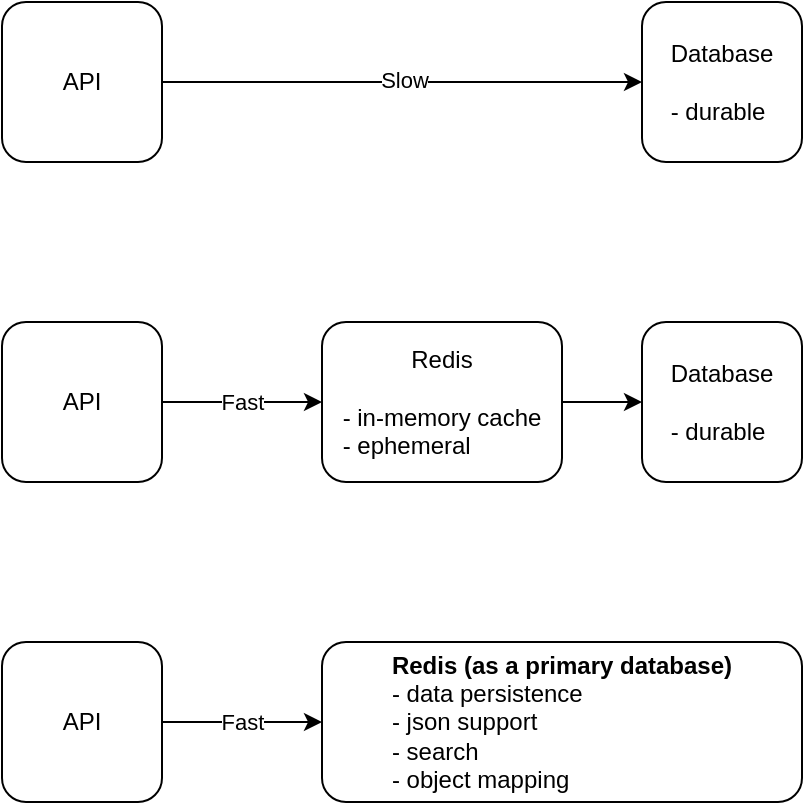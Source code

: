 <mxfile version="26.2.14">
  <diagram name="Page-1" id="DvUaKJyOqac1Smqoh1h7">
    <mxGraphModel dx="946" dy="620" grid="1" gridSize="10" guides="1" tooltips="1" connect="1" arrows="1" fold="1" page="1" pageScale="1" pageWidth="850" pageHeight="1100" math="0" shadow="0">
      <root>
        <mxCell id="0" />
        <mxCell id="1" parent="0" />
        <mxCell id="rmy0PVdxEjZRml6yRQyU-3" value="" style="edgeStyle=orthogonalEdgeStyle;rounded=0;orthogonalLoop=1;jettySize=auto;html=1;" edge="1" parent="1" source="rmy0PVdxEjZRml6yRQyU-1" target="rmy0PVdxEjZRml6yRQyU-2">
          <mxGeometry relative="1" as="geometry" />
        </mxCell>
        <mxCell id="rmy0PVdxEjZRml6yRQyU-10" value="Slow" style="edgeLabel;html=1;align=center;verticalAlign=middle;resizable=0;points=[];" vertex="1" connectable="0" parent="rmy0PVdxEjZRml6yRQyU-3">
          <mxGeometry x="0.008" y="1" relative="1" as="geometry">
            <mxPoint as="offset" />
          </mxGeometry>
        </mxCell>
        <mxCell id="rmy0PVdxEjZRml6yRQyU-1" value="API" style="rounded=1;whiteSpace=wrap;html=1;" vertex="1" parent="1">
          <mxGeometry x="160" y="80" width="80" height="80" as="geometry" />
        </mxCell>
        <mxCell id="rmy0PVdxEjZRml6yRQyU-2" value="Database&lt;div&gt;&lt;br&gt;&lt;/div&gt;&lt;div style=&quot;text-align: left;&quot;&gt;- durable&lt;/div&gt;" style="rounded=1;whiteSpace=wrap;html=1;" vertex="1" parent="1">
          <mxGeometry x="480" y="80" width="80" height="80" as="geometry" />
        </mxCell>
        <mxCell id="rmy0PVdxEjZRml6yRQyU-4" value="" style="edgeStyle=orthogonalEdgeStyle;rounded=0;orthogonalLoop=1;jettySize=auto;html=1;" edge="1" parent="1" source="rmy0PVdxEjZRml6yRQyU-5" target="rmy0PVdxEjZRml6yRQyU-6">
          <mxGeometry relative="1" as="geometry" />
        </mxCell>
        <mxCell id="rmy0PVdxEjZRml6yRQyU-11" value="Fast" style="edgeLabel;html=1;align=center;verticalAlign=middle;resizable=0;points=[];" vertex="1" connectable="0" parent="rmy0PVdxEjZRml6yRQyU-4">
          <mxGeometry relative="1" as="geometry">
            <mxPoint as="offset" />
          </mxGeometry>
        </mxCell>
        <mxCell id="rmy0PVdxEjZRml6yRQyU-5" value="API" style="rounded=1;whiteSpace=wrap;html=1;" vertex="1" parent="1">
          <mxGeometry x="160" y="240" width="80" height="80" as="geometry" />
        </mxCell>
        <mxCell id="rmy0PVdxEjZRml6yRQyU-8" value="" style="edgeStyle=orthogonalEdgeStyle;rounded=0;orthogonalLoop=1;jettySize=auto;html=1;" edge="1" parent="1" source="rmy0PVdxEjZRml6yRQyU-6" target="rmy0PVdxEjZRml6yRQyU-7">
          <mxGeometry relative="1" as="geometry" />
        </mxCell>
        <mxCell id="rmy0PVdxEjZRml6yRQyU-6" value="Redis&lt;div&gt;&lt;br&gt;&lt;div style=&quot;text-align: left;&quot;&gt;- in-memory cache&lt;/div&gt;&lt;/div&gt;&lt;div style=&quot;text-align: left;&quot;&gt;- ephemeral&lt;/div&gt;" style="rounded=1;whiteSpace=wrap;html=1;" vertex="1" parent="1">
          <mxGeometry x="320" y="240" width="120" height="80" as="geometry" />
        </mxCell>
        <mxCell id="rmy0PVdxEjZRml6yRQyU-7" value="Database&lt;div&gt;&lt;br&gt;&lt;/div&gt;&lt;div style=&quot;text-align: left;&quot;&gt;- durable&lt;/div&gt;" style="rounded=1;whiteSpace=wrap;html=1;" vertex="1" parent="1">
          <mxGeometry x="480" y="240" width="80" height="80" as="geometry" />
        </mxCell>
        <mxCell id="rmy0PVdxEjZRml6yRQyU-12" value="" style="edgeStyle=orthogonalEdgeStyle;rounded=0;orthogonalLoop=1;jettySize=auto;html=1;" edge="1" parent="1" source="rmy0PVdxEjZRml6yRQyU-14" target="rmy0PVdxEjZRml6yRQyU-16">
          <mxGeometry relative="1" as="geometry" />
        </mxCell>
        <mxCell id="rmy0PVdxEjZRml6yRQyU-13" value="Fast" style="edgeLabel;html=1;align=center;verticalAlign=middle;resizable=0;points=[];" vertex="1" connectable="0" parent="rmy0PVdxEjZRml6yRQyU-12">
          <mxGeometry relative="1" as="geometry">
            <mxPoint as="offset" />
          </mxGeometry>
        </mxCell>
        <mxCell id="rmy0PVdxEjZRml6yRQyU-14" value="API" style="rounded=1;whiteSpace=wrap;html=1;" vertex="1" parent="1">
          <mxGeometry x="160" y="400" width="80" height="80" as="geometry" />
        </mxCell>
        <mxCell id="rmy0PVdxEjZRml6yRQyU-16" value="&lt;b&gt;Redis (as a primary database)&lt;/b&gt;&lt;div&gt;&lt;div style=&quot;text-align: left;&quot;&gt;- data persistence&lt;/div&gt;&lt;/div&gt;&lt;div style=&quot;text-align: left;&quot;&gt;- json support&lt;/div&gt;&lt;div style=&quot;text-align: left;&quot;&gt;- search&lt;/div&gt;&lt;div style=&quot;text-align: left;&quot;&gt;- object mapping&lt;/div&gt;" style="rounded=1;whiteSpace=wrap;html=1;" vertex="1" parent="1">
          <mxGeometry x="320" y="400" width="240" height="80" as="geometry" />
        </mxCell>
      </root>
    </mxGraphModel>
  </diagram>
</mxfile>
